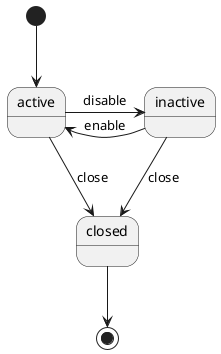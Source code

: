 @startuml

[*] --> active

active -right-> inactive : disable
inactive -left-> active  : enable

inactive --> closed  : close
active --> closed  : close

closed --> [*]

@enduml
